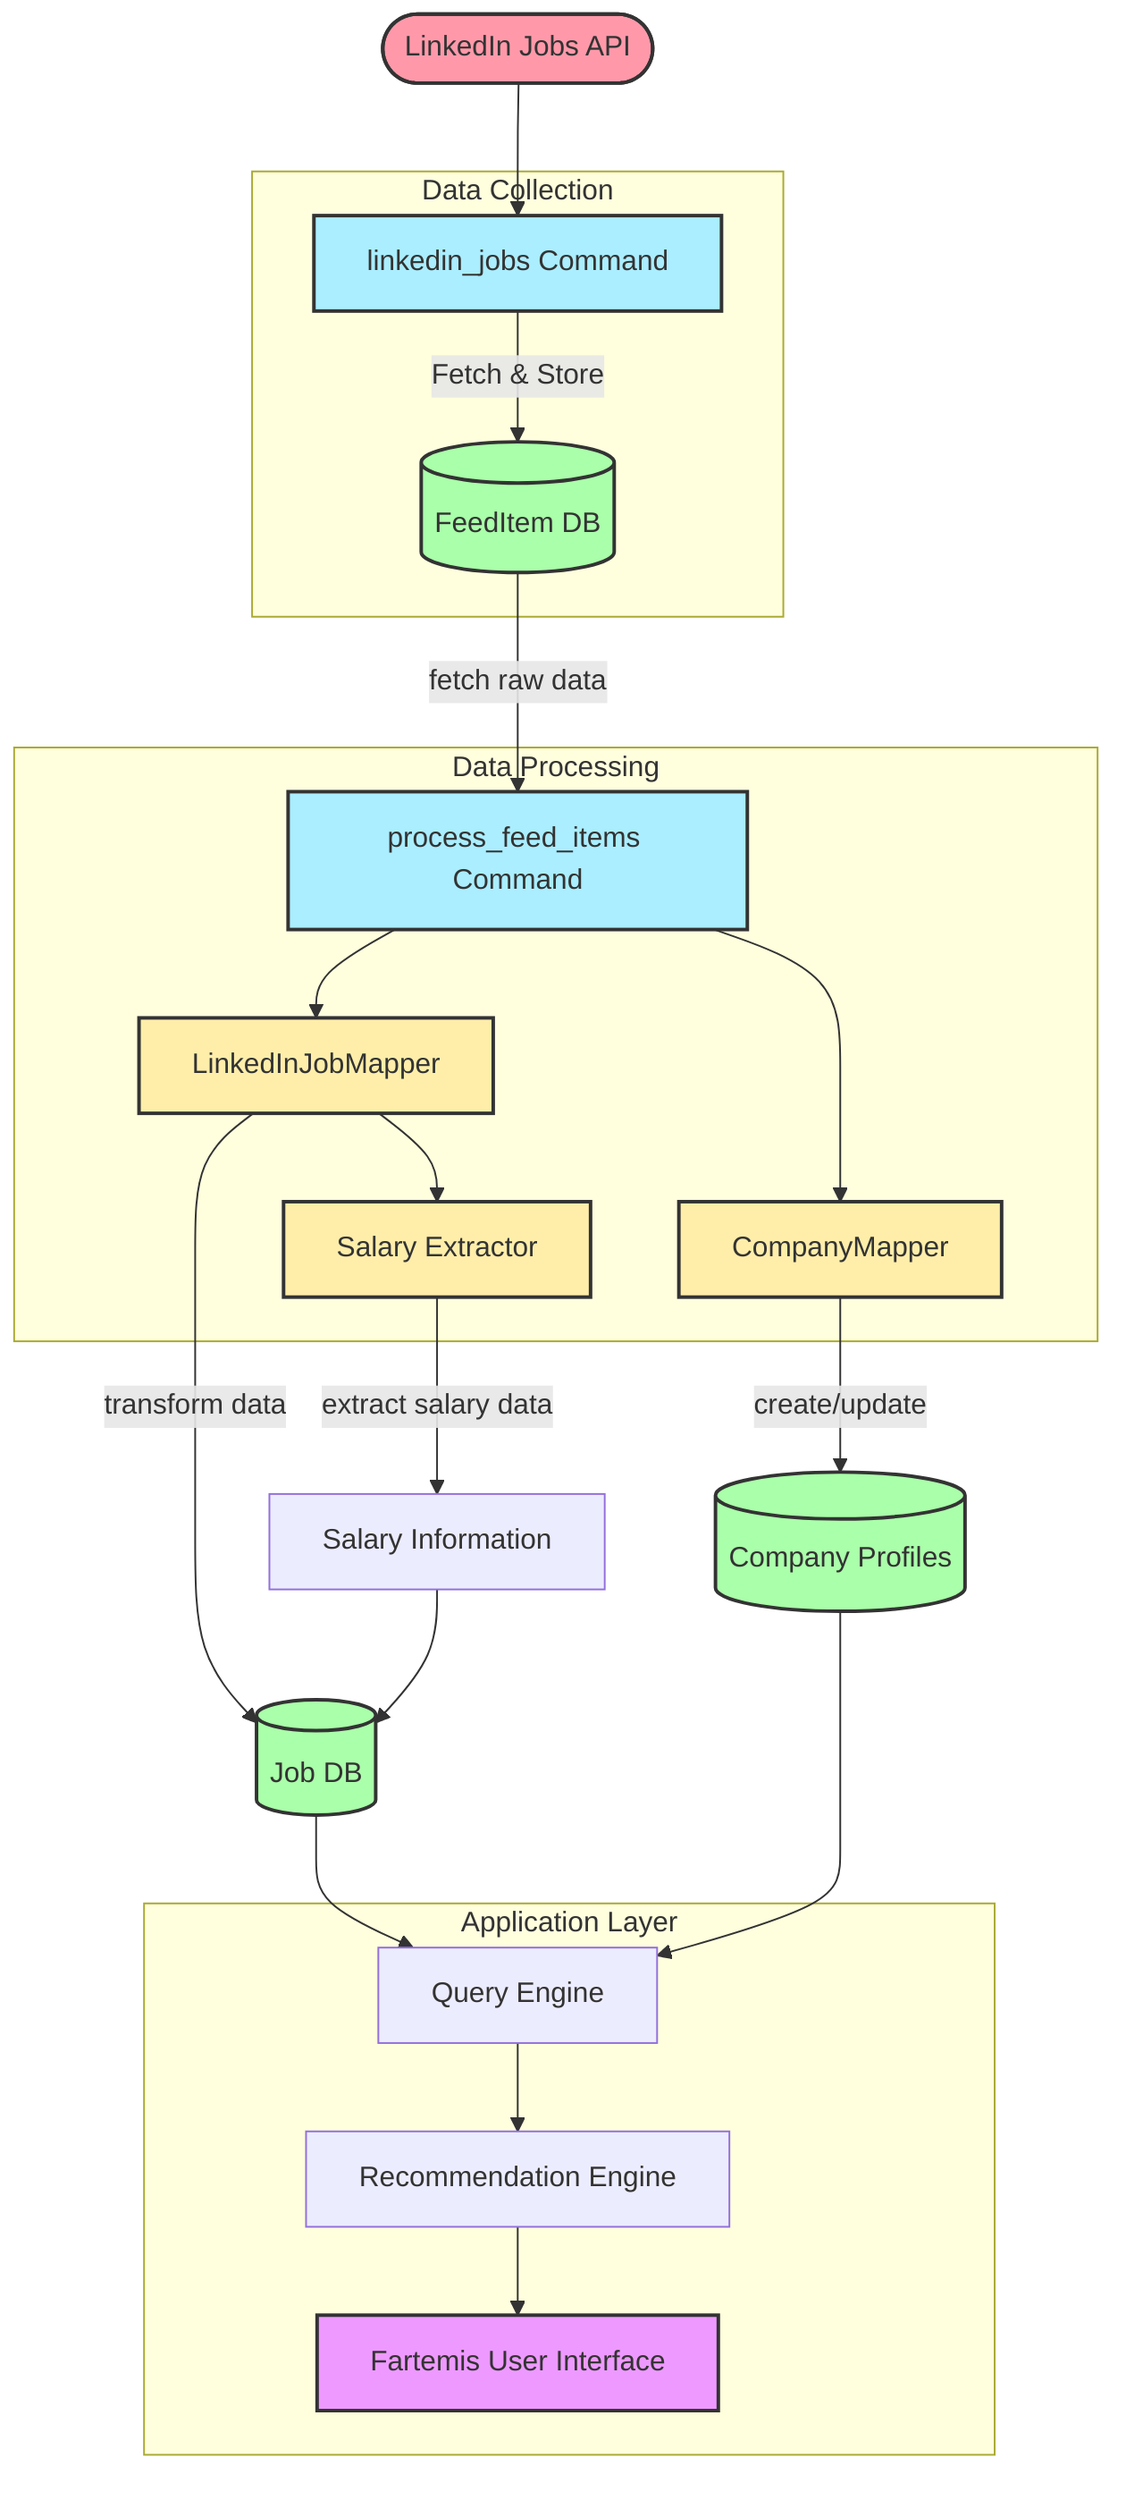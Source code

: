 flowchart TB
    LinkedIn(["LinkedIn Jobs API"]) --> FetchCmd["linkedin_jobs Command"]
    FetchCmd -->|"Fetch & Store"| FeedItem[(FeedItem DB)]
    
    subgraph "Data Collection"
        FetchCmd
        FeedItem
    end
    
    FeedItem -->|"fetch raw data"| ProcessCmd["process_feed_items Command"]
    
    subgraph "Data Processing"
        ProcessCmd
        JobMapper["LinkedInJobMapper"]
        CompanyMapper["CompanyMapper"]
        SalaryExtract["Salary Extractor"]
        ProcessCmd --> JobMapper
        ProcessCmd --> CompanyMapper
        JobMapper --> SalaryExtract
    end
    
    JobMapper -->|"transform data"| JobDB[(Job DB)]
    CompanyMapper -->|"create/update"| CompanyDB[(Company Profiles)]
    SalaryExtract -->|"extract salary data"| SalaryInfo["Salary Information"]
    SalaryInfo --> JobDB
    
    JobDB --> QueryEngine["Query Engine"]
    CompanyDB --> QueryEngine
    
    subgraph "Application Layer"
        QueryEngine
        RecommendationEngine["Recommendation Engine"]
        UserInterface["Fartemis User Interface"]
        QueryEngine --> RecommendationEngine
        RecommendationEngine --> UserInterface
    end
    
    classDef api fill:#f9a,stroke:#333,stroke-width:2px
    classDef command fill:#aef,stroke:#333,stroke-width:2px
    classDef mapper fill:#fea,stroke:#333,stroke-width:2px
    classDef database fill:#afa,stroke:#333,stroke-width:2px
    classDef ui fill:#e9f,stroke:#333,stroke-width:2px
    
    class LinkedIn api
    class FetchCmd,ProcessCmd command
    class JobMapper,CompanyMapper,SalaryExtract mapper
    class FeedItem,JobDB,CompanyDB database
    class UserInterface ui